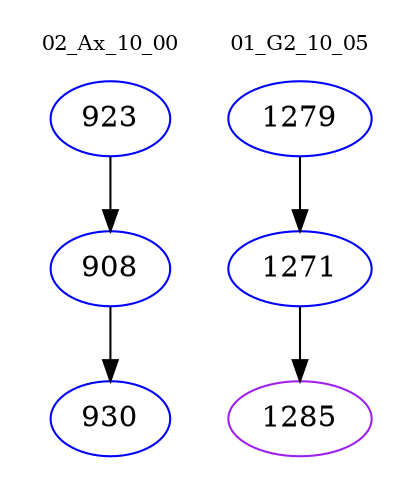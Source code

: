 digraph{
subgraph cluster_0 {
color = white
label = "02_Ax_10_00";
fontsize=10;
T0_923 [label="923", color="blue"]
T0_923 -> T0_908 [color="black"]
T0_908 [label="908", color="blue"]
T0_908 -> T0_930 [color="black"]
T0_930 [label="930", color="blue"]
}
subgraph cluster_1 {
color = white
label = "01_G2_10_05";
fontsize=10;
T1_1279 [label="1279", color="blue"]
T1_1279 -> T1_1271 [color="black"]
T1_1271 [label="1271", color="blue"]
T1_1271 -> T1_1285 [color="black"]
T1_1285 [label="1285", color="purple"]
}
}
